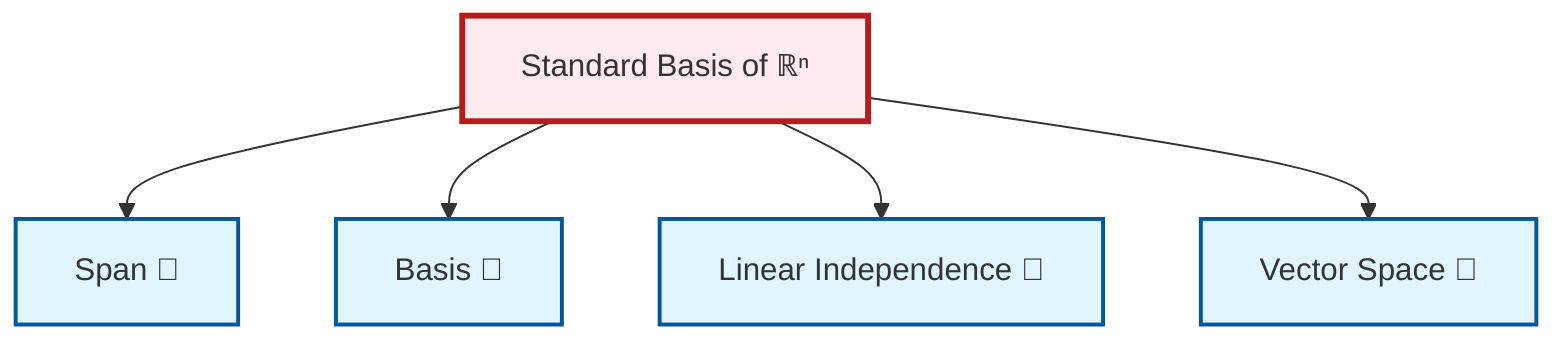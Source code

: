 graph TD
    classDef definition fill:#e1f5fe,stroke:#01579b,stroke-width:2px
    classDef theorem fill:#f3e5f5,stroke:#4a148c,stroke-width:2px
    classDef axiom fill:#fff3e0,stroke:#e65100,stroke-width:2px
    classDef example fill:#e8f5e9,stroke:#1b5e20,stroke-width:2px
    classDef current fill:#ffebee,stroke:#b71c1c,stroke-width:3px
    def-span["Span 📝"]:::definition
    def-linear-independence["Linear Independence 📝"]:::definition
    def-vector-space["Vector Space 📝"]:::definition
    def-basis["Basis 📝"]:::definition
    ex-standard-basis-rn["Standard Basis of ℝⁿ"]:::example
    ex-standard-basis-rn --> def-span
    ex-standard-basis-rn --> def-basis
    ex-standard-basis-rn --> def-linear-independence
    ex-standard-basis-rn --> def-vector-space
    class ex-standard-basis-rn current